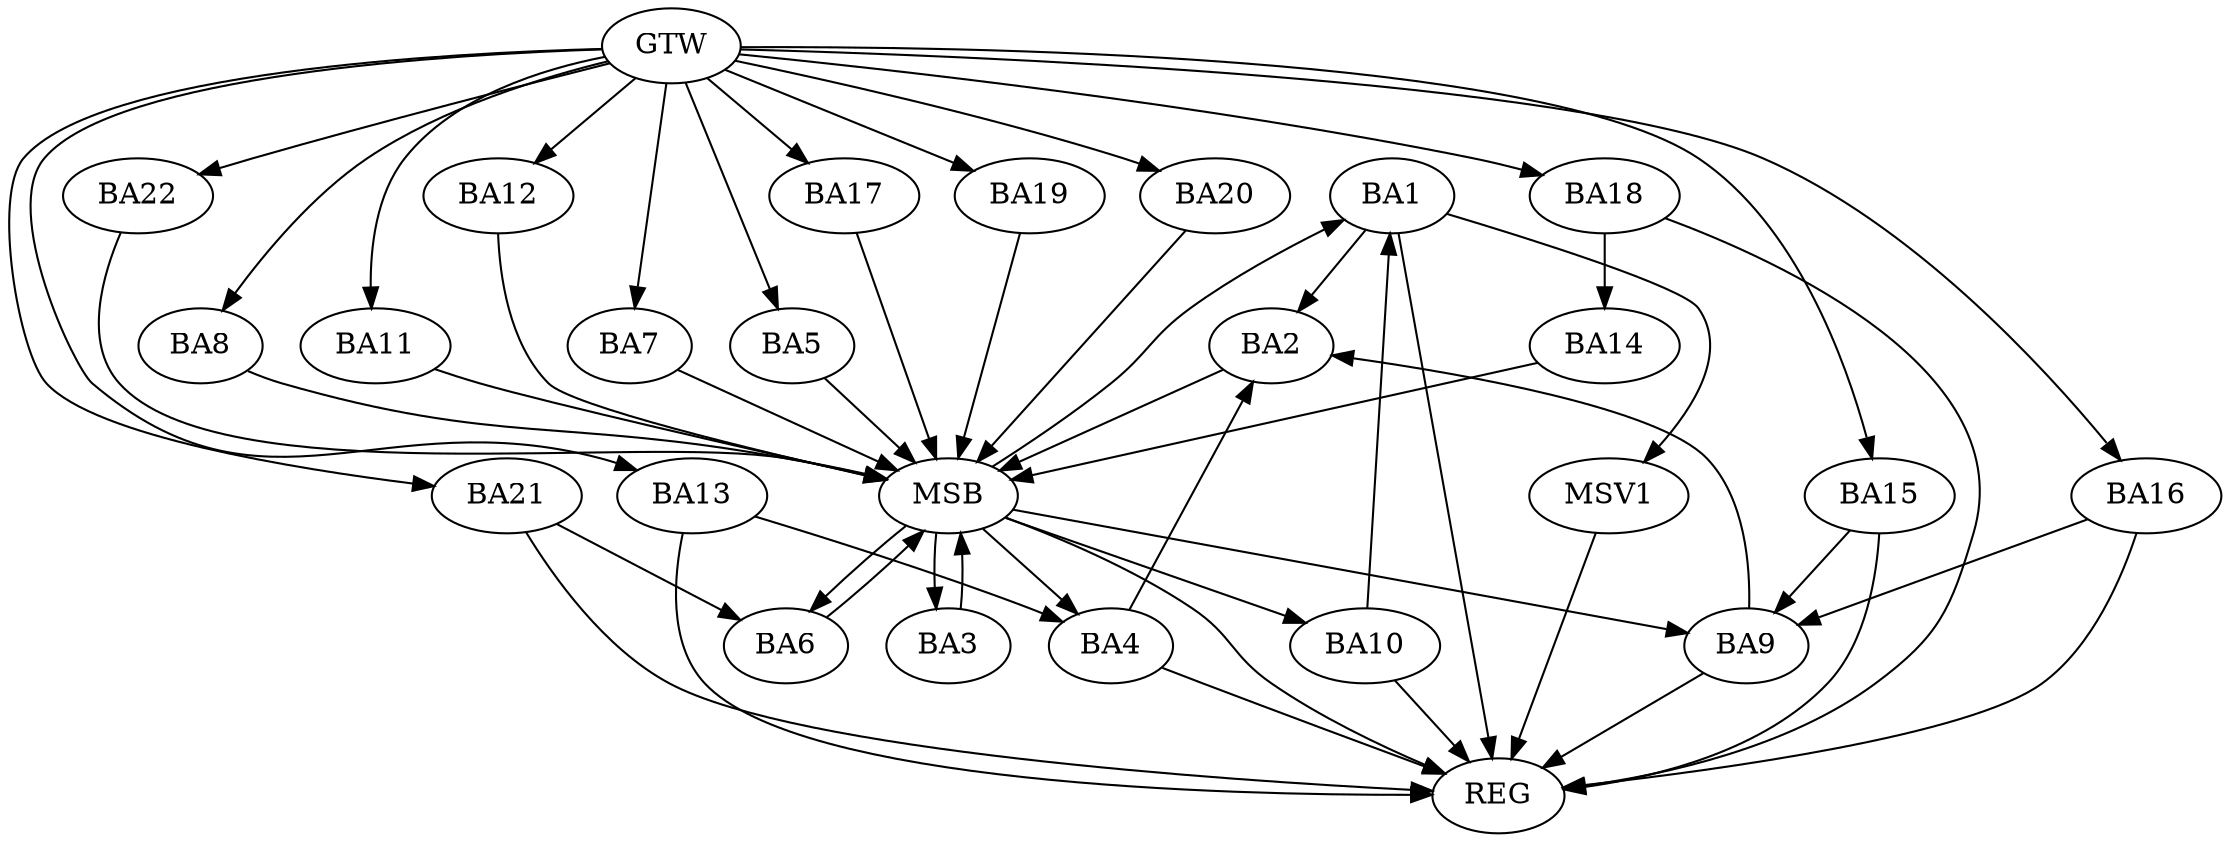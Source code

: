 strict digraph G {
  BA1 [ label="BA1" ];
  BA2 [ label="BA2" ];
  BA3 [ label="BA3" ];
  BA4 [ label="BA4" ];
  BA5 [ label="BA5" ];
  BA6 [ label="BA6" ];
  BA7 [ label="BA7" ];
  BA8 [ label="BA8" ];
  BA9 [ label="BA9" ];
  BA10 [ label="BA10" ];
  BA11 [ label="BA11" ];
  BA12 [ label="BA12" ];
  BA13 [ label="BA13" ];
  BA14 [ label="BA14" ];
  BA15 [ label="BA15" ];
  BA16 [ label="BA16" ];
  BA17 [ label="BA17" ];
  BA18 [ label="BA18" ];
  BA19 [ label="BA19" ];
  BA20 [ label="BA20" ];
  BA21 [ label="BA21" ];
  BA22 [ label="BA22" ];
  GTW [ label="GTW" ];
  REG [ label="REG" ];
  MSB [ label="MSB" ];
  MSV1 [ label="MSV1" ];
  BA1 -> BA2;
  BA4 -> BA2;
  BA9 -> BA2;
  BA10 -> BA1;
  BA13 -> BA4;
  BA15 -> BA9;
  BA16 -> BA9;
  BA18 -> BA14;
  BA21 -> BA6;
  GTW -> BA5;
  GTW -> BA7;
  GTW -> BA8;
  GTW -> BA11;
  GTW -> BA12;
  GTW -> BA13;
  GTW -> BA15;
  GTW -> BA16;
  GTW -> BA17;
  GTW -> BA18;
  GTW -> BA19;
  GTW -> BA20;
  GTW -> BA21;
  GTW -> BA22;
  BA1 -> REG;
  BA4 -> REG;
  BA9 -> REG;
  BA10 -> REG;
  BA13 -> REG;
  BA15 -> REG;
  BA16 -> REG;
  BA18 -> REG;
  BA21 -> REG;
  BA2 -> MSB;
  MSB -> BA1;
  MSB -> REG;
  BA3 -> MSB;
  BA5 -> MSB;
  MSB -> BA4;
  BA6 -> MSB;
  MSB -> BA3;
  BA7 -> MSB;
  BA8 -> MSB;
  MSB -> BA6;
  BA11 -> MSB;
  MSB -> BA9;
  BA12 -> MSB;
  BA14 -> MSB;
  BA17 -> MSB;
  BA19 -> MSB;
  MSB -> BA10;
  BA20 -> MSB;
  BA22 -> MSB;
  BA1 -> MSV1;
  MSV1 -> REG;
}

